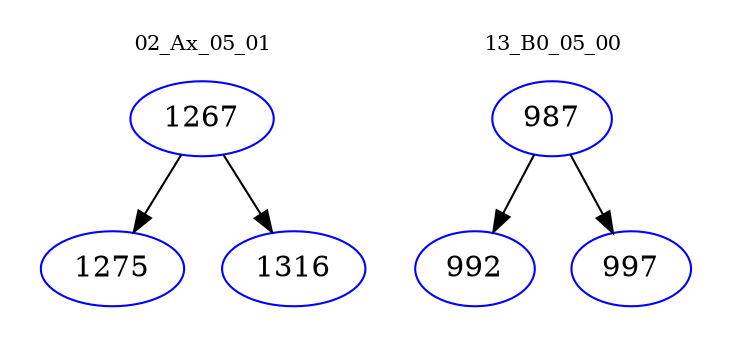 digraph{
subgraph cluster_0 {
color = white
label = "02_Ax_05_01";
fontsize=10;
T0_1267 [label="1267", color="blue"]
T0_1267 -> T0_1275 [color="black"]
T0_1275 [label="1275", color="blue"]
T0_1267 -> T0_1316 [color="black"]
T0_1316 [label="1316", color="blue"]
}
subgraph cluster_1 {
color = white
label = "13_B0_05_00";
fontsize=10;
T1_987 [label="987", color="blue"]
T1_987 -> T1_992 [color="black"]
T1_992 [label="992", color="blue"]
T1_987 -> T1_997 [color="black"]
T1_997 [label="997", color="blue"]
}
}
